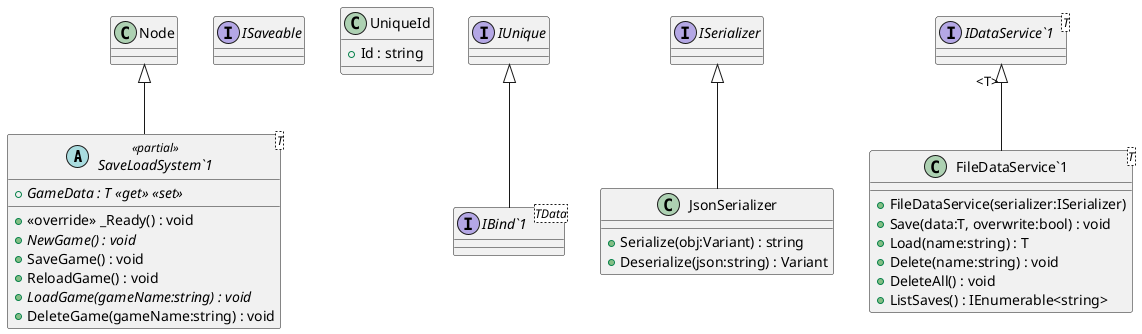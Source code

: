 @startuml
abstract class "SaveLoadSystem`1"<T> <<partial>> {
    + {abstract} GameData : T <<get>> <<set>>
    + <<override>> _Ready() : void
    + {abstract} NewGame() : void
    + SaveGame() : void
    + ReloadGame() : void
    + {abstract} LoadGame(gameName:string) : void
    + DeleteGame(gameName:string) : void
}
interface ISaveable {
}
class UniqueId {
    + Id : string
}
interface IUnique {
}
interface "IBind`1"<TData> {
}
interface ISerializer {
}
class JsonSerializer {
    + Serialize(obj:Variant) : string
    + Deserialize(json:string) : Variant
}
interface "IDataService`1"<T> {
}
class "FileDataService`1"<T> {
    + FileDataService(serializer:ISerializer)
    + Save(data:T, overwrite:bool) : void
    + Load(name:string) : T
    + Delete(name:string) : void
    + DeleteAll() : void
    + ListSaves() : IEnumerable<string>
}
Node <|-- "SaveLoadSystem`1"
IUnique <|-- "IBind`1"
ISerializer <|-- JsonSerializer
"IDataService`1" "<T>" <|-- "FileDataService`1"
@enduml
